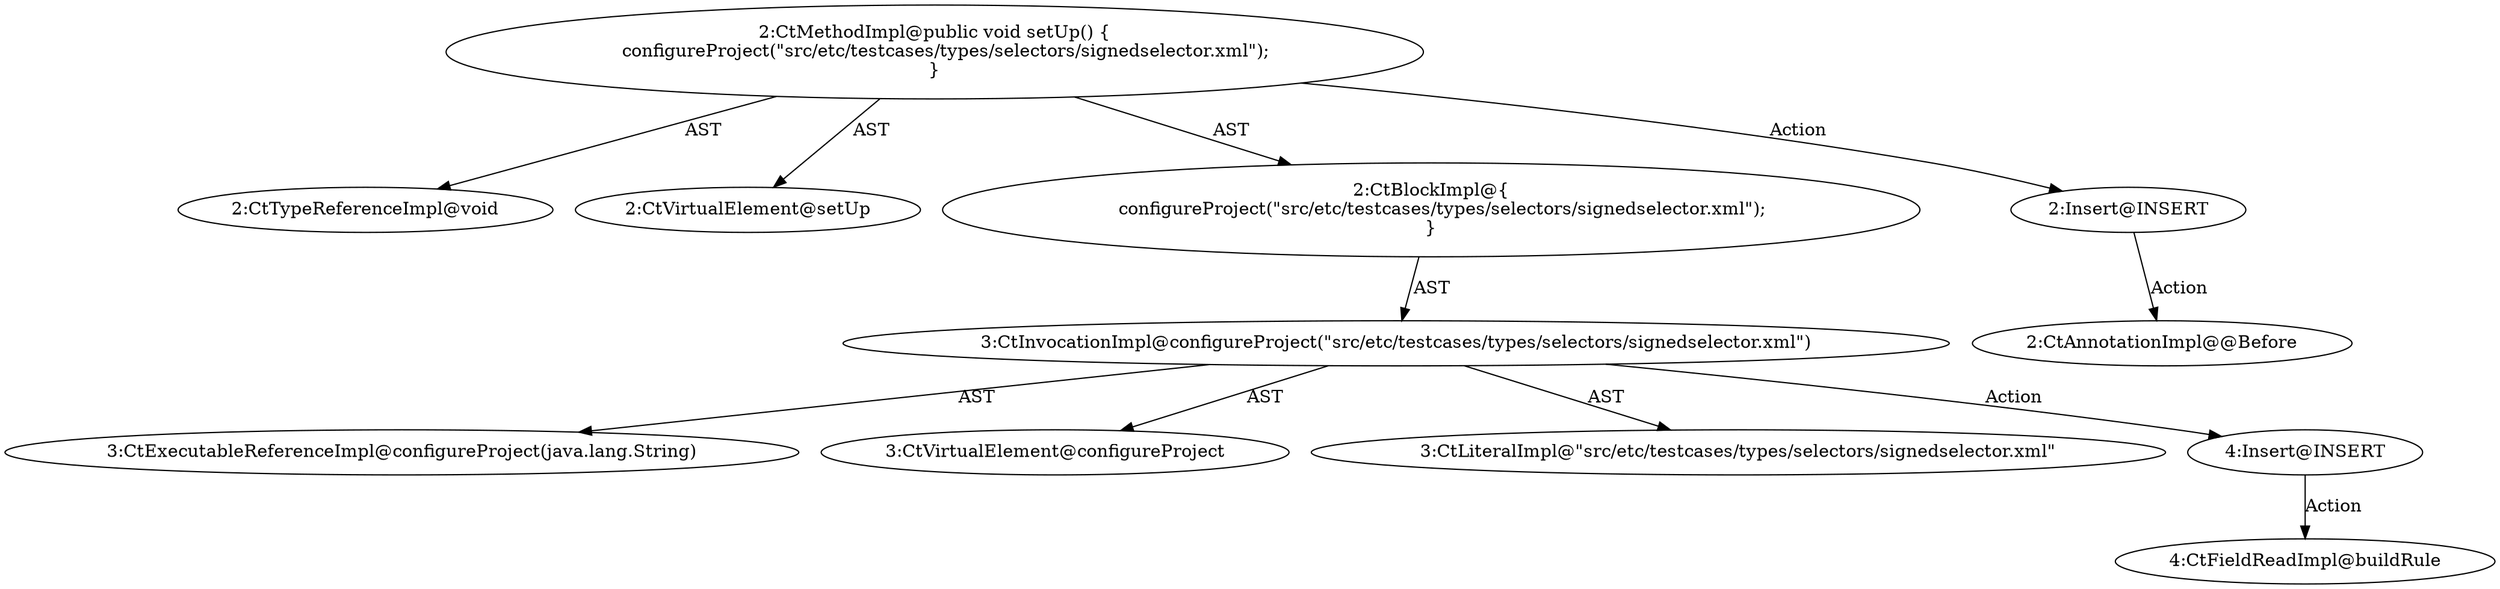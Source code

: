 digraph "setUp#?" {
0 [label="2:CtTypeReferenceImpl@void" shape=ellipse]
1 [label="2:CtVirtualElement@setUp" shape=ellipse]
2 [label="3:CtExecutableReferenceImpl@configureProject(java.lang.String)" shape=ellipse]
3 [label="3:CtVirtualElement@configureProject" shape=ellipse]
4 [label="3:CtLiteralImpl@\"src/etc/testcases/types/selectors/signedselector.xml\"" shape=ellipse]
5 [label="3:CtInvocationImpl@configureProject(\"src/etc/testcases/types/selectors/signedselector.xml\")" shape=ellipse]
6 [label="2:CtBlockImpl@\{
    configureProject(\"src/etc/testcases/types/selectors/signedselector.xml\");
\}" shape=ellipse]
7 [label="2:CtMethodImpl@public void setUp() \{
    configureProject(\"src/etc/testcases/types/selectors/signedselector.xml\");
\}" shape=ellipse]
8 [label="2:Insert@INSERT" shape=ellipse]
9 [label="2:CtAnnotationImpl@@Before" shape=ellipse]
10 [label="4:Insert@INSERT" shape=ellipse]
11 [label="4:CtFieldReadImpl@buildRule" shape=ellipse]
5 -> 3 [label="AST"];
5 -> 2 [label="AST"];
5 -> 4 [label="AST"];
5 -> 10 [label="Action"];
6 -> 5 [label="AST"];
7 -> 1 [label="AST"];
7 -> 0 [label="AST"];
7 -> 6 [label="AST"];
7 -> 8 [label="Action"];
8 -> 9 [label="Action"];
10 -> 11 [label="Action"];
}